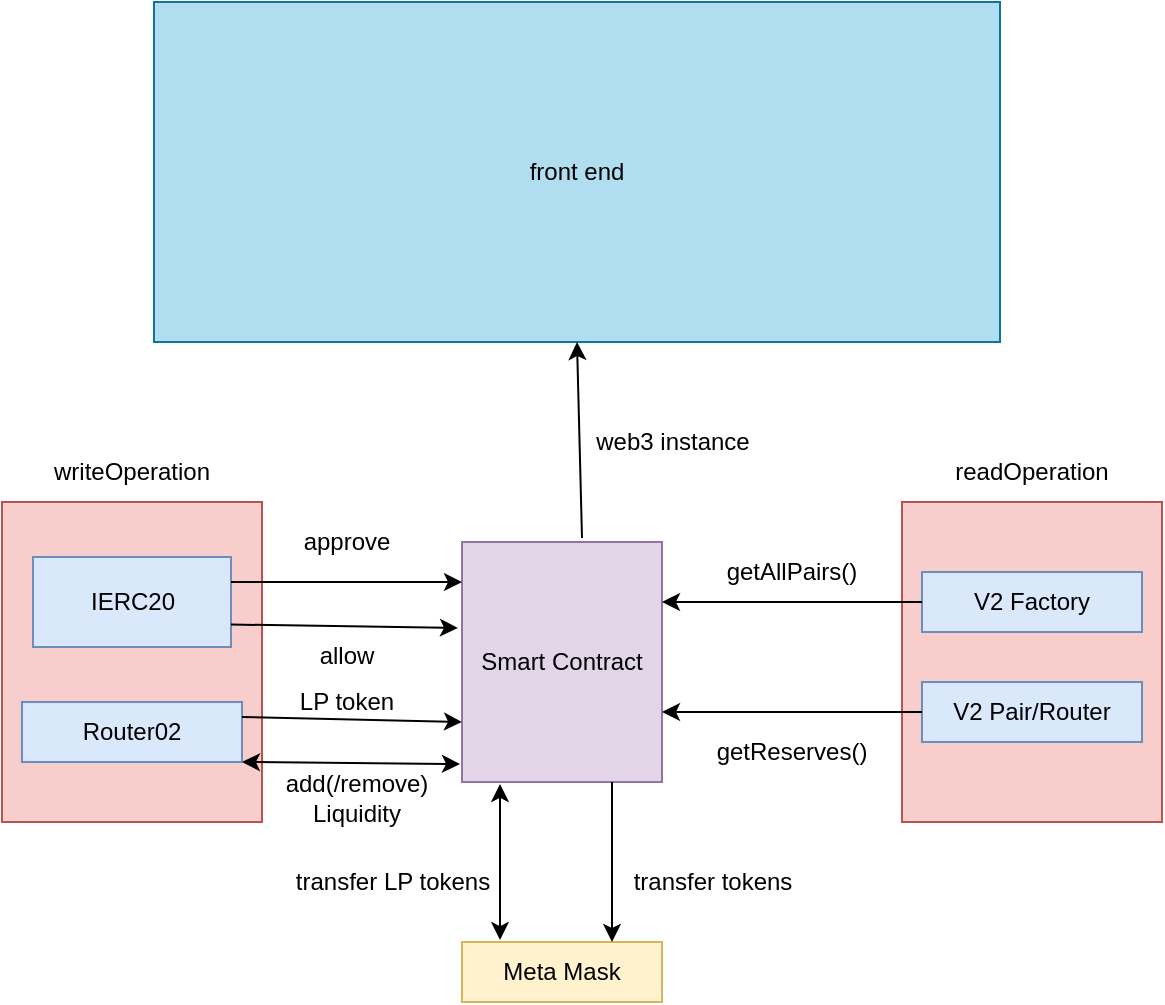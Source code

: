 <mxfile version="17.2.1" type="device"><diagram id="uDQa1Zo0b_Mf9KlGb76n" name="Page-1"><mxGraphModel dx="946" dy="645" grid="1" gridSize="10" guides="1" tooltips="1" connect="1" arrows="1" fold="1" page="1" pageScale="1" pageWidth="827" pageHeight="1169" math="0" shadow="0"><root><mxCell id="0"/><mxCell id="1" parent="0"/><mxCell id="cpdYNL90Qw-PbfgyZ79w-69" value="" style="rounded=0;whiteSpace=wrap;html=1;fillColor=#f8cecc;strokeColor=#b85450;" vertex="1" parent="1"><mxGeometry x="124" y="460" width="130" height="160" as="geometry"/></mxCell><mxCell id="cpdYNL90Qw-PbfgyZ79w-34" value="" style="rounded=0;whiteSpace=wrap;html=1;fillColor=#f8cecc;strokeColor=#b85450;" vertex="1" parent="1"><mxGeometry x="574" y="460" width="130" height="160" as="geometry"/></mxCell><mxCell id="cpdYNL90Qw-PbfgyZ79w-1" value="Smart Contract" style="rounded=0;whiteSpace=wrap;html=1;fillColor=#e1d5e7;strokeColor=#9673a6;" vertex="1" parent="1"><mxGeometry x="354" y="480" width="100" height="120" as="geometry"/></mxCell><mxCell id="cpdYNL90Qw-PbfgyZ79w-5" value="V2 Factory" style="rounded=0;whiteSpace=wrap;html=1;fillColor=#dae8fc;strokeColor=#6c8ebf;" vertex="1" parent="1"><mxGeometry x="584" y="495" width="110" height="30" as="geometry"/></mxCell><mxCell id="cpdYNL90Qw-PbfgyZ79w-6" value="" style="endArrow=classic;html=1;rounded=0;exitX=0;exitY=0.5;exitDx=0;exitDy=0;" edge="1" parent="1" source="cpdYNL90Qw-PbfgyZ79w-5"><mxGeometry width="50" height="50" relative="1" as="geometry"><mxPoint x="394" y="620" as="sourcePoint"/><mxPoint x="454" y="510" as="targetPoint"/></mxGeometry></mxCell><mxCell id="cpdYNL90Qw-PbfgyZ79w-7" value="getAllPairs()" style="text;html=1;strokeColor=none;fillColor=none;align=center;verticalAlign=middle;whiteSpace=wrap;rounded=0;" vertex="1" parent="1"><mxGeometry x="484" y="480" width="70" height="30" as="geometry"/></mxCell><mxCell id="cpdYNL90Qw-PbfgyZ79w-8" value="V2 Pair/Router" style="rounded=0;whiteSpace=wrap;html=1;fillColor=#dae8fc;strokeColor=#6c8ebf;" vertex="1" parent="1"><mxGeometry x="584" y="550" width="110" height="30" as="geometry"/></mxCell><mxCell id="cpdYNL90Qw-PbfgyZ79w-19" value="readOperation" style="text;html=1;strokeColor=none;fillColor=none;align=center;verticalAlign=middle;whiteSpace=wrap;rounded=0;" vertex="1" parent="1"><mxGeometry x="604" y="430" width="70" height="30" as="geometry"/></mxCell><mxCell id="cpdYNL90Qw-PbfgyZ79w-20" value="getReserves()" style="text;html=1;strokeColor=none;fillColor=none;align=center;verticalAlign=middle;whiteSpace=wrap;rounded=0;" vertex="1" parent="1"><mxGeometry x="484" y="570" width="70" height="30" as="geometry"/></mxCell><mxCell id="cpdYNL90Qw-PbfgyZ79w-37" value="" style="endArrow=classic;html=1;rounded=0;exitX=0;exitY=0.5;exitDx=0;exitDy=0;" edge="1" parent="1" source="cpdYNL90Qw-PbfgyZ79w-8"><mxGeometry width="50" height="50" relative="1" as="geometry"><mxPoint x="564" y="570" as="sourcePoint"/><mxPoint x="454" y="565" as="targetPoint"/></mxGeometry></mxCell><mxCell id="cpdYNL90Qw-PbfgyZ79w-45" value="add(/remove)&lt;br&gt;Liquidity&lt;br&gt;" style="text;html=1;strokeColor=none;fillColor=none;align=center;verticalAlign=middle;whiteSpace=wrap;rounded=0;" vertex="1" parent="1"><mxGeometry x="264" y="608" width="75" as="geometry"/></mxCell><mxCell id="cpdYNL90Qw-PbfgyZ79w-46" value="Router02" style="rounded=0;whiteSpace=wrap;html=1;fillColor=#dae8fc;strokeColor=#6c8ebf;" vertex="1" parent="1"><mxGeometry x="134" y="560" width="110" height="30" as="geometry"/></mxCell><mxCell id="cpdYNL90Qw-PbfgyZ79w-49" value="writeOperation" style="text;html=1;strokeColor=none;fillColor=none;align=center;verticalAlign=middle;whiteSpace=wrap;rounded=0;" vertex="1" parent="1"><mxGeometry x="154" y="430" width="70" height="30" as="geometry"/></mxCell><mxCell id="cpdYNL90Qw-PbfgyZ79w-55" value="approve&lt;br&gt;&lt;br&gt;&lt;br&gt;&lt;br&gt;allow" style="text;html=1;strokeColor=none;fillColor=none;align=center;verticalAlign=middle;whiteSpace=wrap;rounded=0;" vertex="1" parent="1"><mxGeometry x="274" y="505" width="45" height="5" as="geometry"/></mxCell><mxCell id="cpdYNL90Qw-PbfgyZ79w-64" value="Meta Mask" style="rounded=0;whiteSpace=wrap;html=1;fillColor=#fff2cc;strokeColor=#d6b656;" vertex="1" parent="1"><mxGeometry x="354" y="680" width="100" height="30" as="geometry"/></mxCell><mxCell id="cpdYNL90Qw-PbfgyZ79w-67" value="" style="endArrow=classic;html=1;rounded=0;exitX=0.75;exitY=1;exitDx=0;exitDy=0;entryX=0.75;entryY=0;entryDx=0;entryDy=0;" edge="1" parent="1" source="cpdYNL90Qw-PbfgyZ79w-1" target="cpdYNL90Qw-PbfgyZ79w-64"><mxGeometry width="50" height="50" relative="1" as="geometry"><mxPoint x="381" y="686.16" as="sourcePoint"/><mxPoint x="404" y="660" as="targetPoint"/></mxGeometry></mxCell><mxCell id="cpdYNL90Qw-PbfgyZ79w-68" value="transfer tokens" style="text;html=1;align=center;verticalAlign=middle;resizable=0;points=[];autosize=1;strokeColor=none;fillColor=none;" vertex="1" parent="1"><mxGeometry x="434" y="640" width="90" height="20" as="geometry"/></mxCell><mxCell id="cpdYNL90Qw-PbfgyZ79w-70" value="IERC20" style="rounded=0;whiteSpace=wrap;html=1;fillColor=#dae8fc;strokeColor=#6c8ebf;" vertex="1" parent="1"><mxGeometry x="139.5" y="487.5" width="99" height="45" as="geometry"/></mxCell><mxCell id="cpdYNL90Qw-PbfgyZ79w-72" value="" style="endArrow=classic;html=1;rounded=0;entryX=0;entryY=0.25;entryDx=0;entryDy=0;exitX=1;exitY=0.5;exitDx=0;exitDy=0;" edge="1" parent="1"><mxGeometry width="50" height="50" relative="1" as="geometry"><mxPoint x="238.5" y="500" as="sourcePoint"/><mxPoint x="354" y="500" as="targetPoint"/></mxGeometry></mxCell><mxCell id="cpdYNL90Qw-PbfgyZ79w-73" value="" style="endArrow=classic;html=1;rounded=0;entryX=-0.02;entryY=0.358;entryDx=0;entryDy=0;entryPerimeter=0;exitX=1;exitY=0.75;exitDx=0;exitDy=0;" edge="1" parent="1" source="cpdYNL90Qw-PbfgyZ79w-70" target="cpdYNL90Qw-PbfgyZ79w-1"><mxGeometry width="50" height="50" relative="1" as="geometry"><mxPoint x="444" y="700" as="sourcePoint"/><mxPoint x="494" y="650" as="targetPoint"/></mxGeometry></mxCell><mxCell id="cpdYNL90Qw-PbfgyZ79w-78" value="" style="endArrow=classic;html=1;rounded=0;entryX=0;entryY=0.75;entryDx=0;entryDy=0;exitX=1;exitY=0.25;exitDx=0;exitDy=0;" edge="1" parent="1" source="cpdYNL90Qw-PbfgyZ79w-46" target="cpdYNL90Qw-PbfgyZ79w-1"><mxGeometry width="50" height="50" relative="1" as="geometry"><mxPoint x="248.5" y="531.25" as="sourcePoint"/><mxPoint x="362" y="532.96" as="targetPoint"/></mxGeometry></mxCell><mxCell id="cpdYNL90Qw-PbfgyZ79w-79" value="LP token" style="text;html=1;strokeColor=none;fillColor=none;align=center;verticalAlign=middle;whiteSpace=wrap;rounded=0;" vertex="1" parent="1"><mxGeometry x="259" y="560" width="75" as="geometry"/></mxCell><mxCell id="cpdYNL90Qw-PbfgyZ79w-80" value="transfer LP tokens" style="text;html=1;align=center;verticalAlign=middle;resizable=0;points=[];autosize=1;strokeColor=none;fillColor=none;" vertex="1" parent="1"><mxGeometry x="264" y="640" width="110" height="20" as="geometry"/></mxCell><mxCell id="cpdYNL90Qw-PbfgyZ79w-81" value="" style="endArrow=classic;startArrow=classic;html=1;rounded=0;entryX=0.19;entryY=1.008;entryDx=0;entryDy=0;entryPerimeter=0;exitX=0.19;exitY=-0.033;exitDx=0;exitDy=0;exitPerimeter=0;" edge="1" parent="1" source="cpdYNL90Qw-PbfgyZ79w-64" target="cpdYNL90Qw-PbfgyZ79w-1"><mxGeometry width="50" height="50" relative="1" as="geometry"><mxPoint x="444" y="700" as="sourcePoint"/><mxPoint x="494" y="650" as="targetPoint"/></mxGeometry></mxCell><mxCell id="cpdYNL90Qw-PbfgyZ79w-83" value="" style="endArrow=classic;startArrow=classic;html=1;rounded=0;exitX=1;exitY=1;exitDx=0;exitDy=0;entryX=-0.01;entryY=0.925;entryDx=0;entryDy=0;entryPerimeter=0;" edge="1" parent="1" source="cpdYNL90Qw-PbfgyZ79w-46" target="cpdYNL90Qw-PbfgyZ79w-1"><mxGeometry width="50" height="50" relative="1" as="geometry"><mxPoint x="444" y="700" as="sourcePoint"/><mxPoint x="494" y="650" as="targetPoint"/></mxGeometry></mxCell><mxCell id="cpdYNL90Qw-PbfgyZ79w-84" value="front end" style="rounded=0;whiteSpace=wrap;html=1;fillColor=#b1ddf0;strokeColor=#10739e;" vertex="1" parent="1"><mxGeometry x="200" y="210" width="423" height="170" as="geometry"/></mxCell><mxCell id="cpdYNL90Qw-PbfgyZ79w-85" value="" style="endArrow=classic;html=1;rounded=0;entryX=0.5;entryY=1;entryDx=0;entryDy=0;exitX=0.6;exitY=-0.017;exitDx=0;exitDy=0;exitPerimeter=0;" edge="1" parent="1" source="cpdYNL90Qw-PbfgyZ79w-1" target="cpdYNL90Qw-PbfgyZ79w-84"><mxGeometry width="50" height="50" relative="1" as="geometry"><mxPoint x="440" y="430" as="sourcePoint"/><mxPoint x="490" y="380" as="targetPoint"/></mxGeometry></mxCell><mxCell id="cpdYNL90Qw-PbfgyZ79w-86" value="web3 instance" style="text;html=1;align=center;verticalAlign=middle;resizable=0;points=[];autosize=1;strokeColor=none;fillColor=none;" vertex="1" parent="1"><mxGeometry x="414" y="420" width="90" height="20" as="geometry"/></mxCell></root></mxGraphModel></diagram></mxfile>